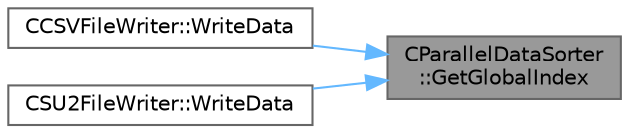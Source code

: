 digraph "CParallelDataSorter::GetGlobalIndex"
{
 // LATEX_PDF_SIZE
  bgcolor="transparent";
  edge [fontname=Helvetica,fontsize=10,labelfontname=Helvetica,labelfontsize=10];
  node [fontname=Helvetica,fontsize=10,shape=box,height=0.2,width=0.4];
  rankdir="RL";
  Node1 [id="Node000001",label="CParallelDataSorter\l::GetGlobalIndex",height=0.2,width=0.4,color="gray40", fillcolor="grey60", style="filled", fontcolor="black",tooltip="Get the global index of a point. \\input iPoint - the point ID."];
  Node1 -> Node2 [id="edge1_Node000001_Node000002",dir="back",color="steelblue1",style="solid",tooltip=" "];
  Node2 [id="Node000002",label="CCSVFileWriter::WriteData",height=0.2,width=0.4,color="grey40", fillcolor="white", style="filled",URL="$classCCSVFileWriter.html#a54dcbc156288df5741f31ec01c4e0e86",tooltip="Write sorted data to file in CSV file format."];
  Node1 -> Node3 [id="edge2_Node000001_Node000003",dir="back",color="steelblue1",style="solid",tooltip=" "];
  Node3 [id="Node000003",label="CSU2FileWriter::WriteData",height=0.2,width=0.4,color="grey40", fillcolor="white", style="filled",URL="$classCSU2FileWriter.html#a0a839ebbda62ba0686ff54e3857e8046",tooltip="Write sorted data to file in SU2 ASCII file format."];
}
